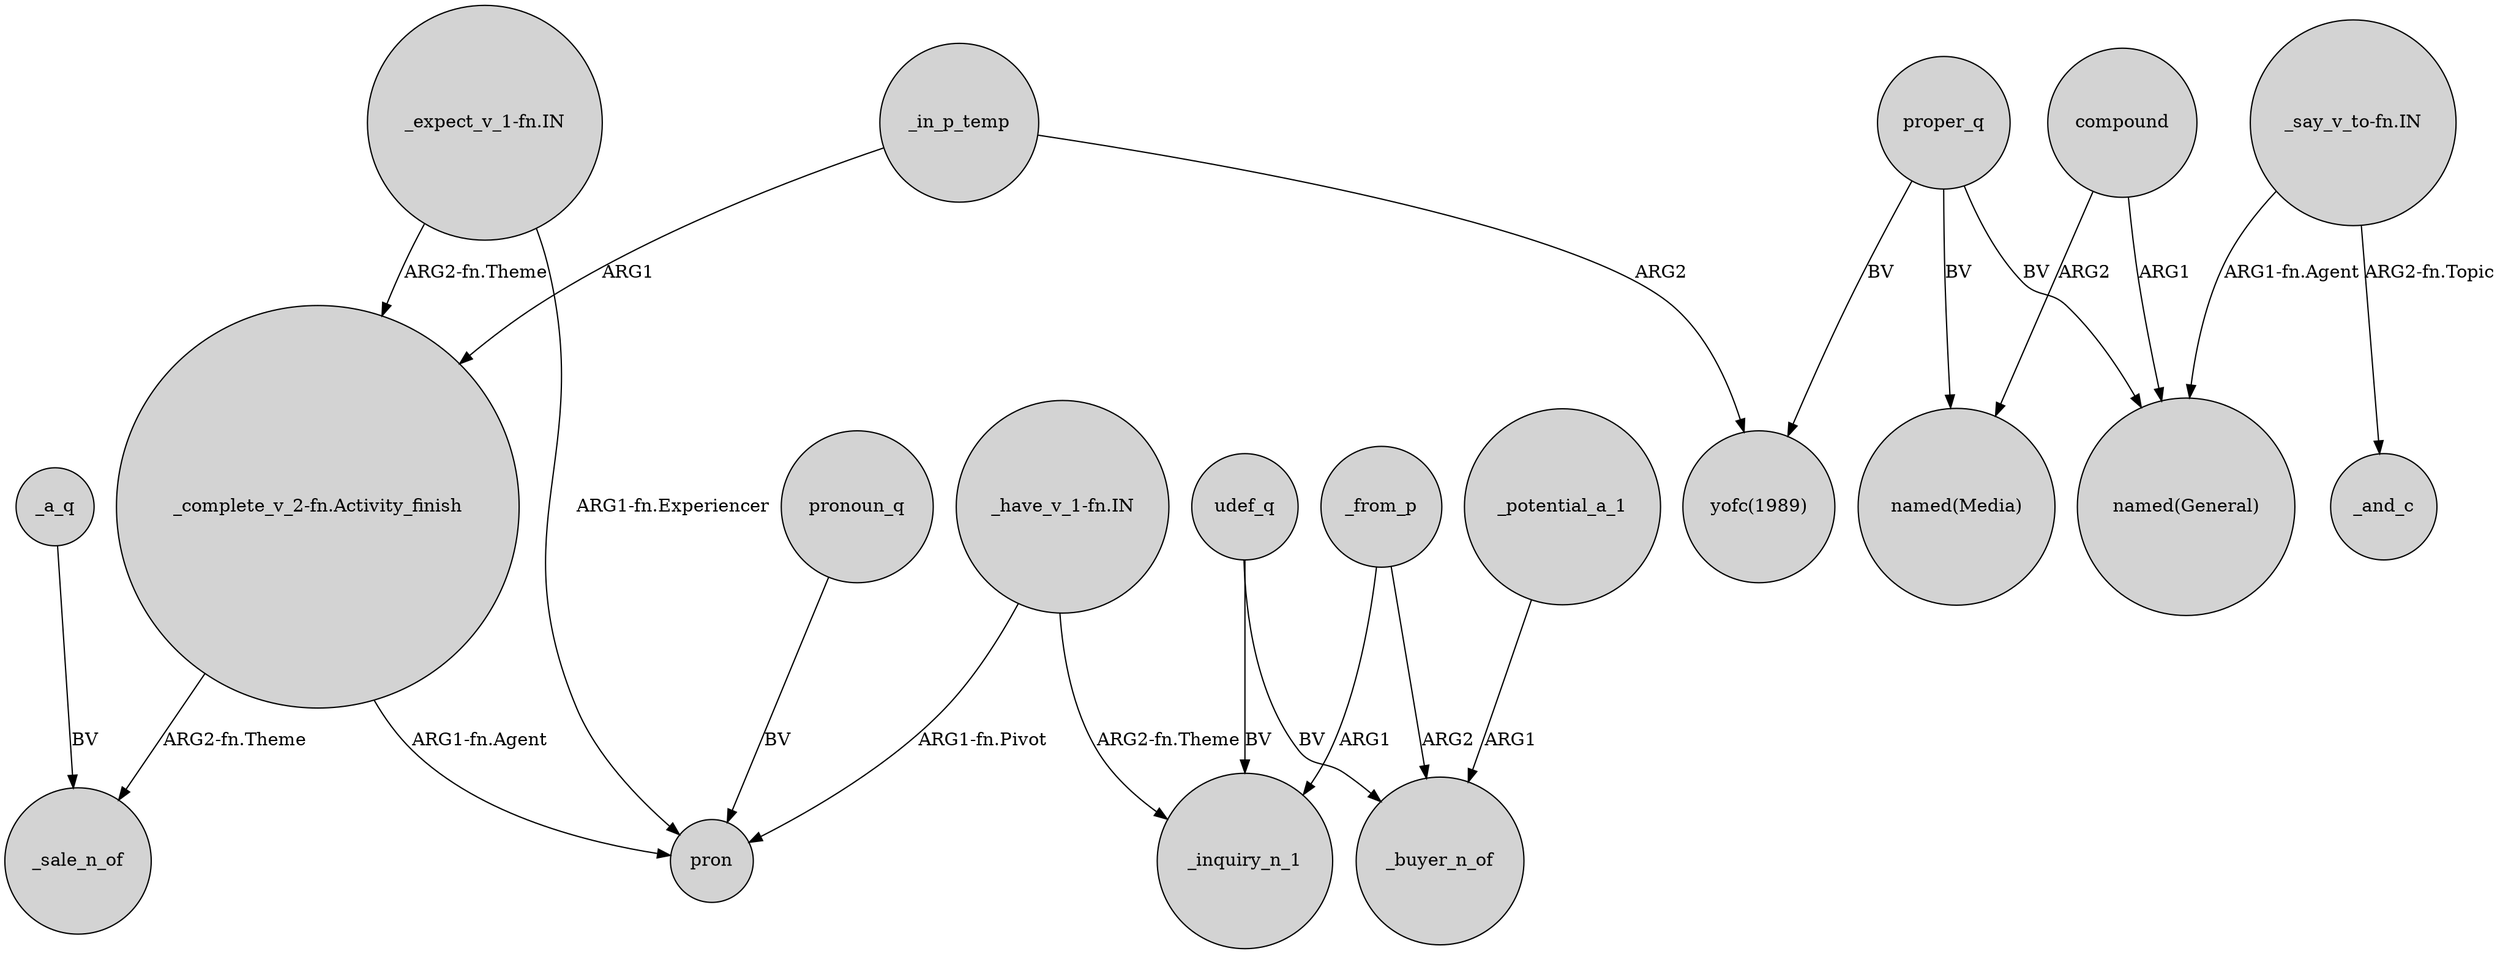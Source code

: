 digraph {
	node [shape=circle style=filled]
	_a_q -> _sale_n_of [label=BV]
	_in_p_temp -> "yofc(1989)" [label=ARG2]
	"_say_v_to-fn.IN" -> "named(General)" [label="ARG1-fn.Agent"]
	compound -> "named(General)" [label=ARG1]
	udef_q -> _buyer_n_of [label=BV]
	_from_p -> _buyer_n_of [label=ARG2]
	proper_q -> "named(General)" [label=BV]
	_in_p_temp -> "_complete_v_2-fn.Activity_finish" [label=ARG1]
	udef_q -> _inquiry_n_1 [label=BV]
	"_complete_v_2-fn.Activity_finish" -> _sale_n_of [label="ARG2-fn.Theme"]
	_from_p -> _inquiry_n_1 [label=ARG1]
	proper_q -> "named(Media)" [label=BV]
	"_have_v_1-fn.IN" -> pron [label="ARG1-fn.Pivot"]
	proper_q -> "yofc(1989)" [label=BV]
	"_complete_v_2-fn.Activity_finish" -> pron [label="ARG1-fn.Agent"]
	pronoun_q -> pron [label=BV]
	"_expect_v_1-fn.IN" -> "_complete_v_2-fn.Activity_finish" [label="ARG2-fn.Theme"]
	"_say_v_to-fn.IN" -> _and_c [label="ARG2-fn.Topic"]
	"_have_v_1-fn.IN" -> _inquiry_n_1 [label="ARG2-fn.Theme"]
	"_expect_v_1-fn.IN" -> pron [label="ARG1-fn.Experiencer"]
	compound -> "named(Media)" [label=ARG2]
	_potential_a_1 -> _buyer_n_of [label=ARG1]
}
